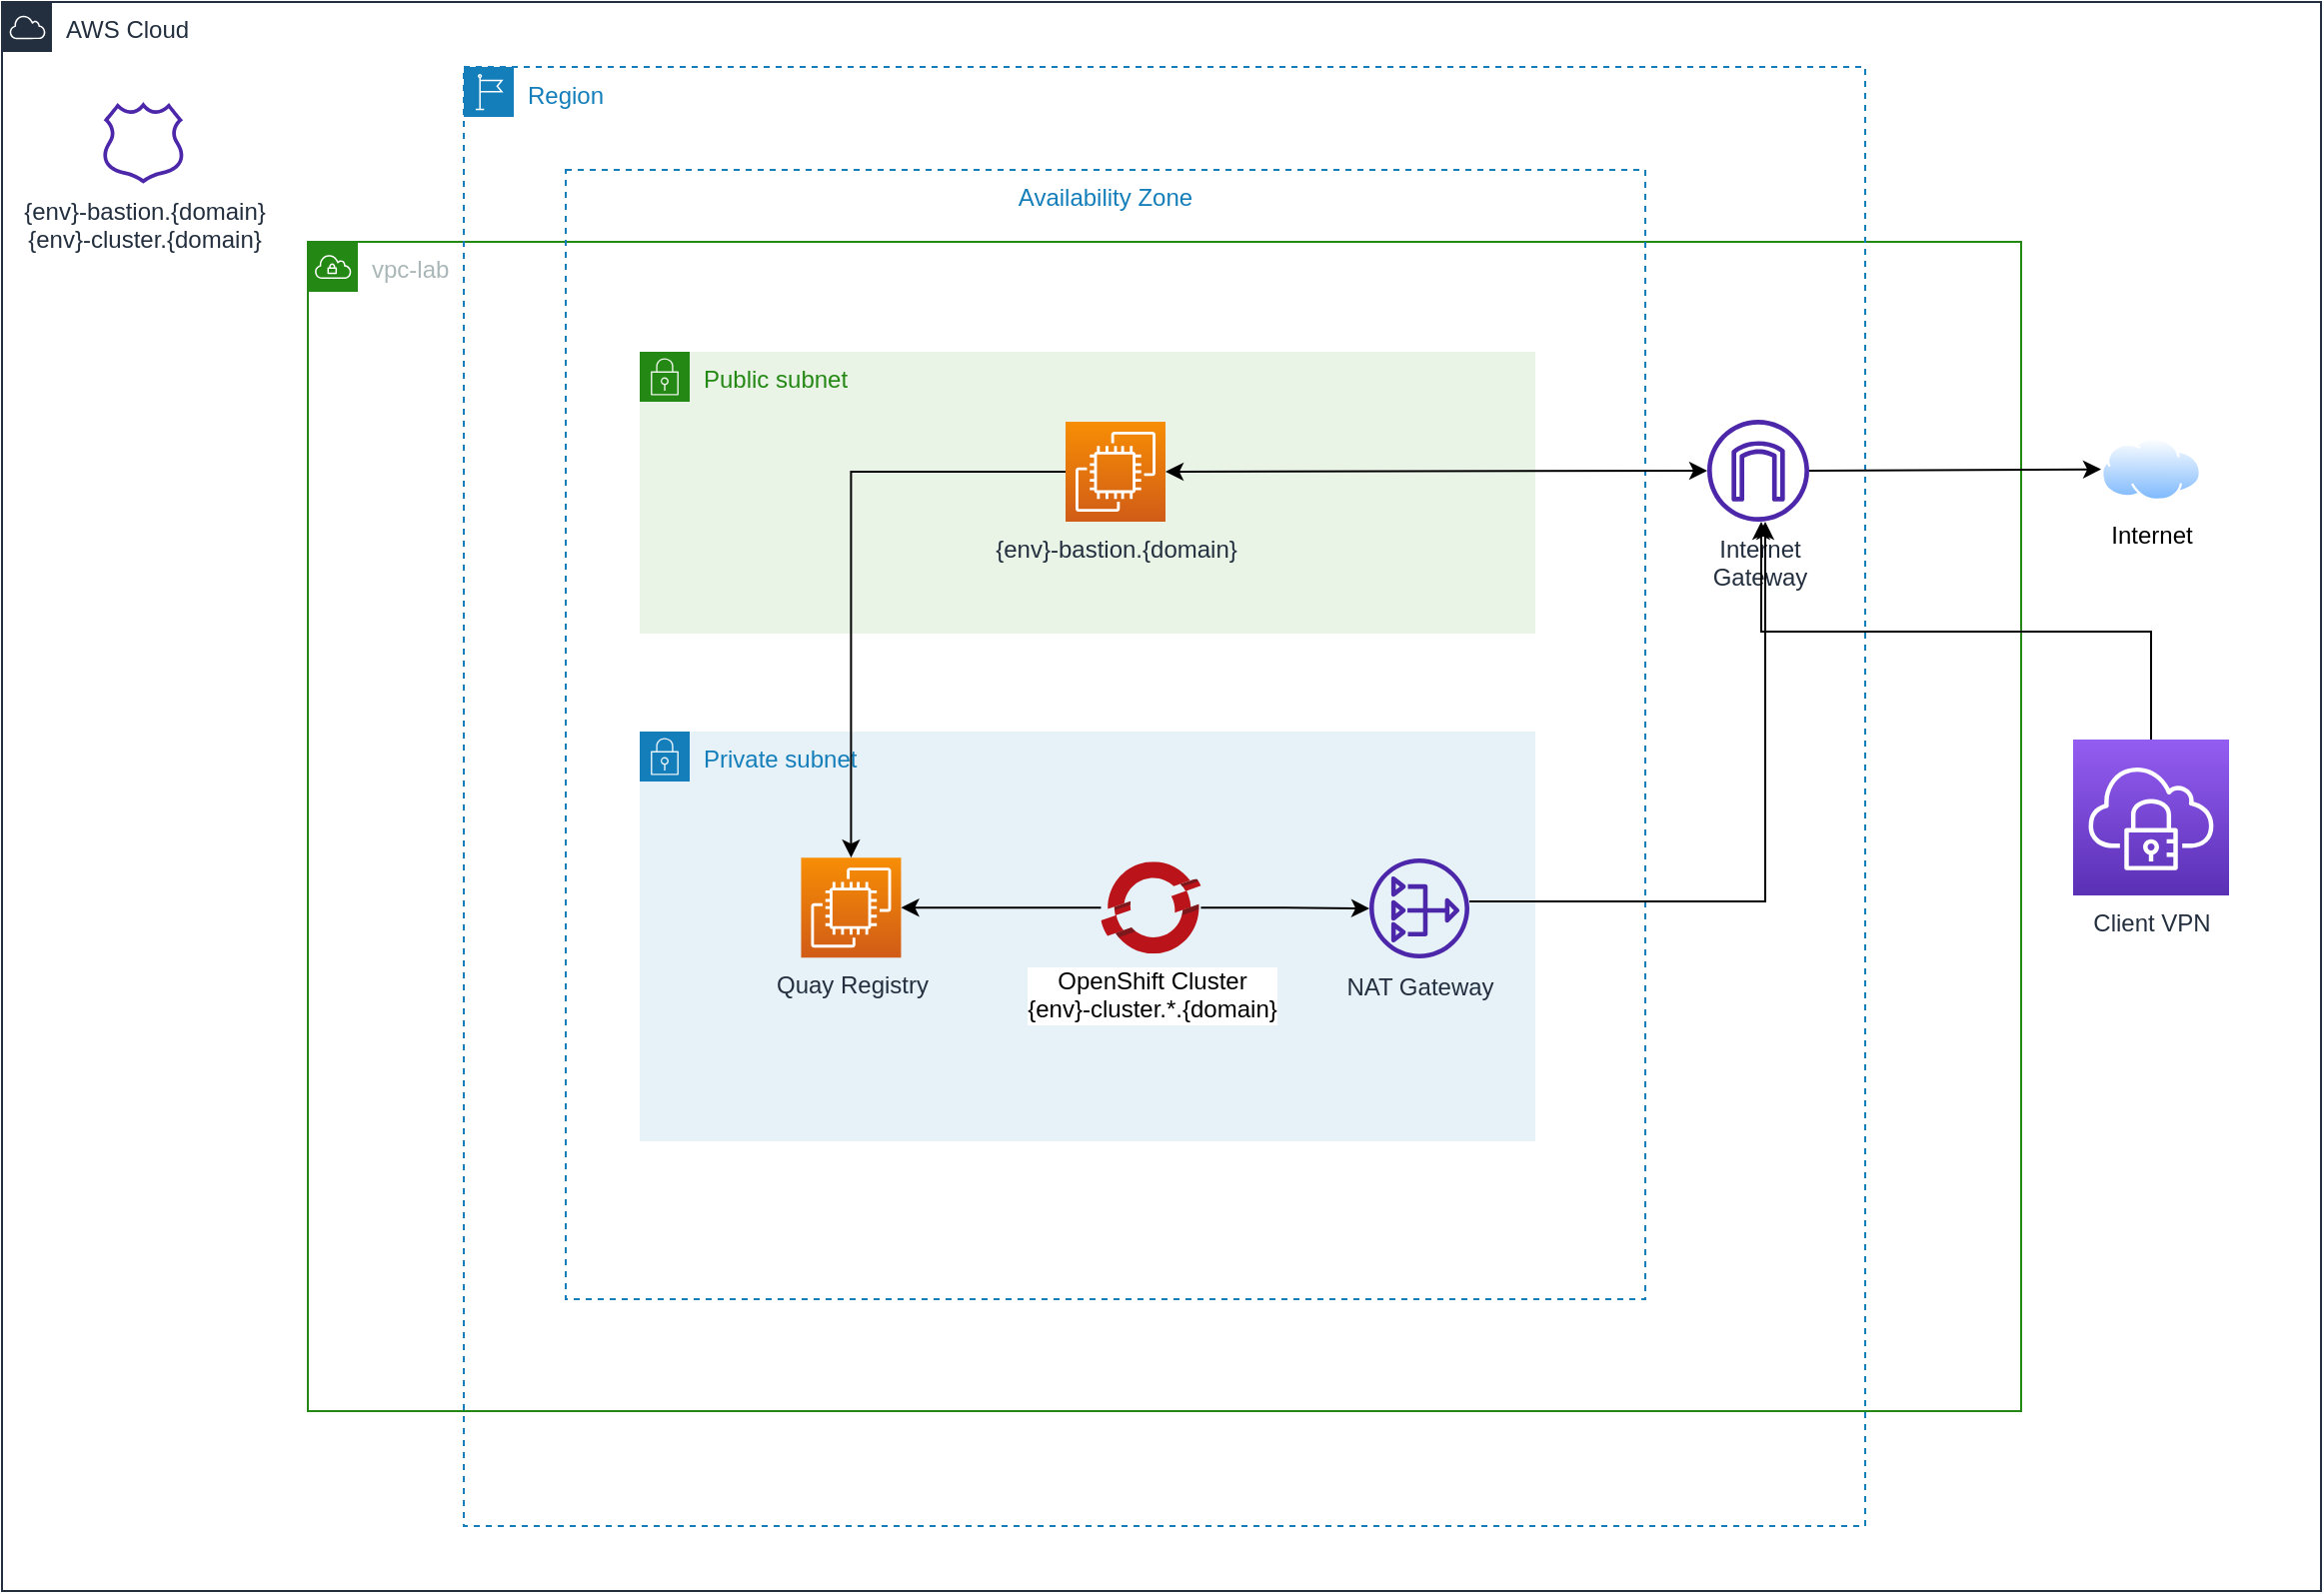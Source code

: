 <mxfile version="18.1.3" type="github">
  <diagram id="8VUKK6DjBfGTKHpWHuer" name="Page-1">
    <mxGraphModel dx="1746" dy="1913" grid="1" gridSize="10" guides="1" tooltips="1" connect="1" arrows="1" fold="1" page="1" pageScale="1" pageWidth="583" pageHeight="827" math="0" shadow="0">
      <root>
        <mxCell id="0" />
        <mxCell id="1" parent="0" />
        <mxCell id="3k9TCZDCFGi4UiMfXnEV-27" value="AWS Cloud" style="points=[[0,0],[0.25,0],[0.5,0],[0.75,0],[1,0],[1,0.25],[1,0.5],[1,0.75],[1,1],[0.75,1],[0.5,1],[0.25,1],[0,1],[0,0.75],[0,0.5],[0,0.25]];outlineConnect=0;gradientColor=none;html=1;whiteSpace=wrap;fontSize=12;fontStyle=0;container=1;pointerEvents=0;collapsible=0;recursiveResize=0;shape=mxgraph.aws4.group;grIcon=mxgraph.aws4.group_aws_cloud;strokeColor=#232F3E;fillColor=none;verticalAlign=top;align=left;spacingLeft=30;fontColor=#232F3E;dashed=0;" vertex="1" parent="1">
          <mxGeometry x="50" y="-780" width="1160" height="795" as="geometry" />
        </mxCell>
        <mxCell id="3k9TCZDCFGi4UiMfXnEV-22" value="vpc-lab&lt;br&gt;" style="points=[[0,0],[0.25,0],[0.5,0],[0.75,0],[1,0],[1,0.25],[1,0.5],[1,0.75],[1,1],[0.75,1],[0.5,1],[0.25,1],[0,1],[0,0.75],[0,0.5],[0,0.25]];outlineConnect=0;gradientColor=none;html=1;whiteSpace=wrap;fontSize=12;fontStyle=0;container=1;pointerEvents=0;collapsible=0;recursiveResize=0;shape=mxgraph.aws4.group;grIcon=mxgraph.aws4.group_vpc;strokeColor=#248814;fillColor=none;verticalAlign=top;align=left;spacingLeft=30;fontColor=#AAB7B8;dashed=0;" vertex="1" parent="3k9TCZDCFGi4UiMfXnEV-27">
          <mxGeometry x="153" y="120" width="857" height="585" as="geometry" />
        </mxCell>
        <mxCell id="3k9TCZDCFGi4UiMfXnEV-24" value="Private subnet" style="points=[[0,0],[0.25,0],[0.5,0],[0.75,0],[1,0],[1,0.25],[1,0.5],[1,0.75],[1,1],[0.75,1],[0.5,1],[0.25,1],[0,1],[0,0.75],[0,0.5],[0,0.25]];outlineConnect=0;gradientColor=none;html=1;whiteSpace=wrap;fontSize=12;fontStyle=0;container=1;pointerEvents=0;collapsible=0;recursiveResize=0;shape=mxgraph.aws4.group;grIcon=mxgraph.aws4.group_security_group;grStroke=0;strokeColor=#147EBA;fillColor=#E6F2F8;verticalAlign=top;align=left;spacingLeft=30;fontColor=#147EBA;dashed=0;" vertex="1" parent="3k9TCZDCFGi4UiMfXnEV-22">
          <mxGeometry x="166" y="245" width="448" height="205" as="geometry" />
        </mxCell>
        <mxCell id="3k9TCZDCFGi4UiMfXnEV-33" style="edgeStyle=orthogonalEdgeStyle;rounded=0;orthogonalLoop=1;jettySize=auto;html=1;" edge="1" parent="3k9TCZDCFGi4UiMfXnEV-24" source="3k9TCZDCFGi4UiMfXnEV-26" target="3k9TCZDCFGi4UiMfXnEV-30">
          <mxGeometry relative="1" as="geometry" />
        </mxCell>
        <mxCell id="3k9TCZDCFGi4UiMfXnEV-26" value="OpenShift Cluster&lt;br&gt;{env}-cluster.*.{domain}" style="sketch=0;aspect=fixed;html=1;points=[];align=center;image;fontSize=12;image=img/lib/mscae/OpenShift.svg;" vertex="1" parent="3k9TCZDCFGi4UiMfXnEV-24">
          <mxGeometry x="230.73" y="65.08" width="50" height="46" as="geometry" />
        </mxCell>
        <mxCell id="3k9TCZDCFGi4UiMfXnEV-30" value="Quay Registry" style="sketch=0;points=[[0,0,0],[0.25,0,0],[0.5,0,0],[0.75,0,0],[1,0,0],[0,1,0],[0.25,1,0],[0.5,1,0],[0.75,1,0],[1,1,0],[0,0.25,0],[0,0.5,0],[0,0.75,0],[1,0.25,0],[1,0.5,0],[1,0.75,0]];outlineConnect=0;fontColor=#232F3E;gradientColor=#F78E04;gradientDirection=north;fillColor=#D05C17;strokeColor=#ffffff;dashed=0;verticalLabelPosition=bottom;verticalAlign=top;align=center;html=1;fontSize=12;fontStyle=0;aspect=fixed;shape=mxgraph.aws4.resourceIcon;resIcon=mxgraph.aws4.ec2;" vertex="1" parent="3k9TCZDCFGi4UiMfXnEV-24">
          <mxGeometry x="80.73" y="63.08" width="50" height="50" as="geometry" />
        </mxCell>
        <mxCell id="3k9TCZDCFGi4UiMfXnEV-23" value="Public subnet" style="points=[[0,0],[0.25,0],[0.5,0],[0.75,0],[1,0],[1,0.25],[1,0.5],[1,0.75],[1,1],[0.75,1],[0.5,1],[0.25,1],[0,1],[0,0.75],[0,0.5],[0,0.25]];outlineConnect=0;gradientColor=none;html=1;whiteSpace=wrap;fontSize=12;fontStyle=0;container=1;pointerEvents=0;collapsible=0;recursiveResize=0;shape=mxgraph.aws4.group;grIcon=mxgraph.aws4.group_security_group;grStroke=0;strokeColor=#248814;fillColor=#E9F3E6;verticalAlign=top;align=left;spacingLeft=30;fontColor=#248814;dashed=0;" vertex="1" parent="3k9TCZDCFGi4UiMfXnEV-22">
          <mxGeometry x="166" y="55" width="448" height="141" as="geometry" />
        </mxCell>
        <mxCell id="3k9TCZDCFGi4UiMfXnEV-14" value="{env}-bastion.{domain}&lt;br&gt;{env}-cluster.{domain}" style="sketch=0;outlineConnect=0;fontColor=#232F3E;gradientColor=none;fillColor=#4D27AA;strokeColor=none;dashed=0;verticalLabelPosition=bottom;verticalAlign=top;align=center;html=1;fontSize=12;fontStyle=0;aspect=fixed;pointerEvents=1;shape=mxgraph.aws4.hosted_zone;" vertex="1" parent="3k9TCZDCFGi4UiMfXnEV-27">
          <mxGeometry x="50.0" y="50.005" width="41.367" height="40.836" as="geometry" />
        </mxCell>
        <mxCell id="3k9TCZDCFGi4UiMfXnEV-17" value="Region" style="points=[[0,0],[0.25,0],[0.5,0],[0.75,0],[1,0],[1,0.25],[1,0.5],[1,0.75],[1,1],[0.75,1],[0.5,1],[0.25,1],[0,1],[0,0.75],[0,0.5],[0,0.25]];outlineConnect=0;gradientColor=none;html=1;whiteSpace=wrap;fontSize=12;fontStyle=0;container=1;pointerEvents=0;collapsible=0;recursiveResize=0;shape=mxgraph.aws4.group;grIcon=mxgraph.aws4.group_region;strokeColor=#147EBA;fillColor=none;verticalAlign=top;align=left;spacingLeft=30;fontColor=#147EBA;dashed=1;" vertex="1" parent="3k9TCZDCFGi4UiMfXnEV-27">
          <mxGeometry x="231" y="32.5" width="701" height="730" as="geometry" />
        </mxCell>
        <mxCell id="3k9TCZDCFGi4UiMfXnEV-32" value="Availability Zone" style="fillColor=none;strokeColor=#147EBA;dashed=1;verticalAlign=top;fontStyle=0;fontColor=#147EBA;" vertex="1" parent="3k9TCZDCFGi4UiMfXnEV-17">
          <mxGeometry x="51" y="51.5" width="540" height="565" as="geometry" />
        </mxCell>
        <mxCell id="3k9TCZDCFGi4UiMfXnEV-35" value="NAT Gateway" style="sketch=0;outlineConnect=0;fontColor=#232F3E;gradientColor=none;fillColor=#4D27AA;strokeColor=none;dashed=0;verticalLabelPosition=bottom;verticalAlign=top;align=center;html=1;fontSize=12;fontStyle=0;aspect=fixed;pointerEvents=1;shape=mxgraph.aws4.nat_gateway;" vertex="1" parent="3k9TCZDCFGi4UiMfXnEV-17">
          <mxGeometry x="453" y="396" width="50" height="50" as="geometry" />
        </mxCell>
        <mxCell id="3k9TCZDCFGi4UiMfXnEV-29" value="{env}-bastion.{domain}" style="sketch=0;points=[[0,0,0],[0.25,0,0],[0.5,0,0],[0.75,0,0],[1,0,0],[0,1,0],[0.25,1,0],[0.5,1,0],[0.75,1,0],[1,1,0],[0,0.25,0],[0,0.5,0],[0,0.75,0],[1,0.25,0],[1,0.5,0],[1,0.75,0]];outlineConnect=0;fontColor=#232F3E;gradientColor=#F78E04;gradientDirection=north;fillColor=#D05C17;strokeColor=#ffffff;dashed=0;verticalLabelPosition=bottom;verticalAlign=top;align=center;html=1;fontSize=12;fontStyle=0;aspect=fixed;shape=mxgraph.aws4.resourceIcon;resIcon=mxgraph.aws4.ec2;" vertex="1" parent="3k9TCZDCFGi4UiMfXnEV-17">
          <mxGeometry x="301" y="177.5" width="50" height="50" as="geometry" />
        </mxCell>
        <mxCell id="3k9TCZDCFGi4UiMfXnEV-31" value="Internet&lt;br&gt;Gateway" style="sketch=0;outlineConnect=0;fontColor=#232F3E;gradientColor=none;fillColor=#4D27AA;strokeColor=none;dashed=0;verticalLabelPosition=bottom;verticalAlign=top;align=center;html=1;fontSize=12;fontStyle=0;aspect=fixed;pointerEvents=1;shape=mxgraph.aws4.internet_gateway;" vertex="1" parent="3k9TCZDCFGi4UiMfXnEV-17">
          <mxGeometry x="622" y="176.5" width="51" height="51" as="geometry" />
        </mxCell>
        <mxCell id="3k9TCZDCFGi4UiMfXnEV-38" style="edgeStyle=orthogonalEdgeStyle;rounded=0;orthogonalLoop=1;jettySize=auto;html=1;" edge="1" parent="3k9TCZDCFGi4UiMfXnEV-17" source="3k9TCZDCFGi4UiMfXnEV-35" target="3k9TCZDCFGi4UiMfXnEV-31">
          <mxGeometry relative="1" as="geometry">
            <Array as="points">
              <mxPoint x="651" y="417.5" />
            </Array>
          </mxGeometry>
        </mxCell>
        <mxCell id="3k9TCZDCFGi4UiMfXnEV-39" style="rounded=0;orthogonalLoop=1;jettySize=auto;html=1;jumpStyle=sharp;edgeStyle=orthogonalEdgeStyle;startArrow=classic;startFill=1;" edge="1" parent="3k9TCZDCFGi4UiMfXnEV-17" source="3k9TCZDCFGi4UiMfXnEV-29" target="3k9TCZDCFGi4UiMfXnEV-31">
          <mxGeometry relative="1" as="geometry" />
        </mxCell>
        <mxCell id="3k9TCZDCFGi4UiMfXnEV-41" style="edgeStyle=orthogonalEdgeStyle;rounded=0;orthogonalLoop=1;jettySize=auto;html=1;startArrow=none;startFill=0;exitX=0.5;exitY=0;exitDx=0;exitDy=0;exitPerimeter=0;" edge="1" parent="3k9TCZDCFGi4UiMfXnEV-27" source="3k9TCZDCFGi4UiMfXnEV-42" target="3k9TCZDCFGi4UiMfXnEV-31">
          <mxGeometry relative="1" as="geometry">
            <Array as="points">
              <mxPoint x="1075" y="315" />
              <mxPoint x="880" y="315" />
            </Array>
          </mxGeometry>
        </mxCell>
        <mxCell id="3k9TCZDCFGi4UiMfXnEV-36" style="edgeStyle=orthogonalEdgeStyle;rounded=0;orthogonalLoop=1;jettySize=auto;html=1;" edge="1" parent="3k9TCZDCFGi4UiMfXnEV-27" source="3k9TCZDCFGi4UiMfXnEV-26" target="3k9TCZDCFGi4UiMfXnEV-35">
          <mxGeometry relative="1" as="geometry" />
        </mxCell>
        <mxCell id="3k9TCZDCFGi4UiMfXnEV-37" value="Internet" style="aspect=fixed;perimeter=ellipsePerimeter;html=1;align=center;shadow=0;dashed=0;spacingTop=3;image;image=img/lib/active_directory/internet_cloud.svg;" vertex="1" parent="3k9TCZDCFGi4UiMfXnEV-27">
          <mxGeometry x="1050" y="218" width="50" height="31.5" as="geometry" />
        </mxCell>
        <mxCell id="3k9TCZDCFGi4UiMfXnEV-34" style="edgeStyle=orthogonalEdgeStyle;rounded=0;orthogonalLoop=1;jettySize=auto;html=1;" edge="1" parent="3k9TCZDCFGi4UiMfXnEV-27" source="3k9TCZDCFGi4UiMfXnEV-29" target="3k9TCZDCFGi4UiMfXnEV-30">
          <mxGeometry relative="1" as="geometry" />
        </mxCell>
        <mxCell id="3k9TCZDCFGi4UiMfXnEV-42" value="Client VPN" style="sketch=0;points=[[0,0,0],[0.25,0,0],[0.5,0,0],[0.75,0,0],[1,0,0],[0,1,0],[0.25,1,0],[0.5,1,0],[0.75,1,0],[1,1,0],[0,0.25,0],[0,0.5,0],[0,0.75,0],[1,0.25,0],[1,0.5,0],[1,0.75,0]];outlineConnect=0;fontColor=#232F3E;gradientColor=#945DF2;gradientDirection=north;fillColor=#5A30B5;strokeColor=#ffffff;dashed=0;verticalLabelPosition=bottom;verticalAlign=top;align=center;html=1;fontSize=12;fontStyle=0;aspect=fixed;shape=mxgraph.aws4.resourceIcon;resIcon=mxgraph.aws4.client_vpn;" vertex="1" parent="3k9TCZDCFGi4UiMfXnEV-27">
          <mxGeometry x="1036" y="369" width="78" height="78" as="geometry" />
        </mxCell>
        <mxCell id="3k9TCZDCFGi4UiMfXnEV-44" style="edgeStyle=orthogonalEdgeStyle;rounded=0;jumpStyle=sharp;orthogonalLoop=1;jettySize=auto;html=1;entryX=0;entryY=0.5;entryDx=0;entryDy=0;startArrow=none;startFill=0;" edge="1" parent="3k9TCZDCFGi4UiMfXnEV-27" source="3k9TCZDCFGi4UiMfXnEV-31" target="3k9TCZDCFGi4UiMfXnEV-37">
          <mxGeometry relative="1" as="geometry" />
        </mxCell>
      </root>
    </mxGraphModel>
  </diagram>
</mxfile>
